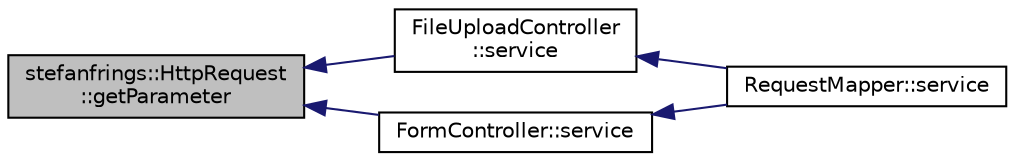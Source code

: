 digraph "stefanfrings::HttpRequest::getParameter"
{
  edge [fontname="Helvetica",fontsize="10",labelfontname="Helvetica",labelfontsize="10"];
  node [fontname="Helvetica",fontsize="10",shape=record];
  rankdir="LR";
  Node38 [label="stefanfrings::HttpRequest\l::getParameter",height=0.2,width=0.4,color="black", fillcolor="grey75", style="filled", fontcolor="black"];
  Node38 -> Node39 [dir="back",color="midnightblue",fontsize="10",style="solid"];
  Node39 [label="FileUploadController\l::service",height=0.2,width=0.4,color="black", fillcolor="white", style="filled",URL="$class_file_upload_controller.html#adfa8811a91e6f1ddf7f28f4d98cb1679"];
  Node39 -> Node40 [dir="back",color="midnightblue",fontsize="10",style="solid"];
  Node40 [label="RequestMapper::service",height=0.2,width=0.4,color="black", fillcolor="white", style="filled",URL="$class_request_mapper.html#a5faa3e99e8599b260d2c9ec1479b6419"];
  Node38 -> Node41 [dir="back",color="midnightblue",fontsize="10",style="solid"];
  Node41 [label="FormController::service",height=0.2,width=0.4,color="black", fillcolor="white", style="filled",URL="$class_form_controller.html#af327951d82e5b89df6e006c370540b7a"];
  Node41 -> Node40 [dir="back",color="midnightblue",fontsize="10",style="solid"];
}

